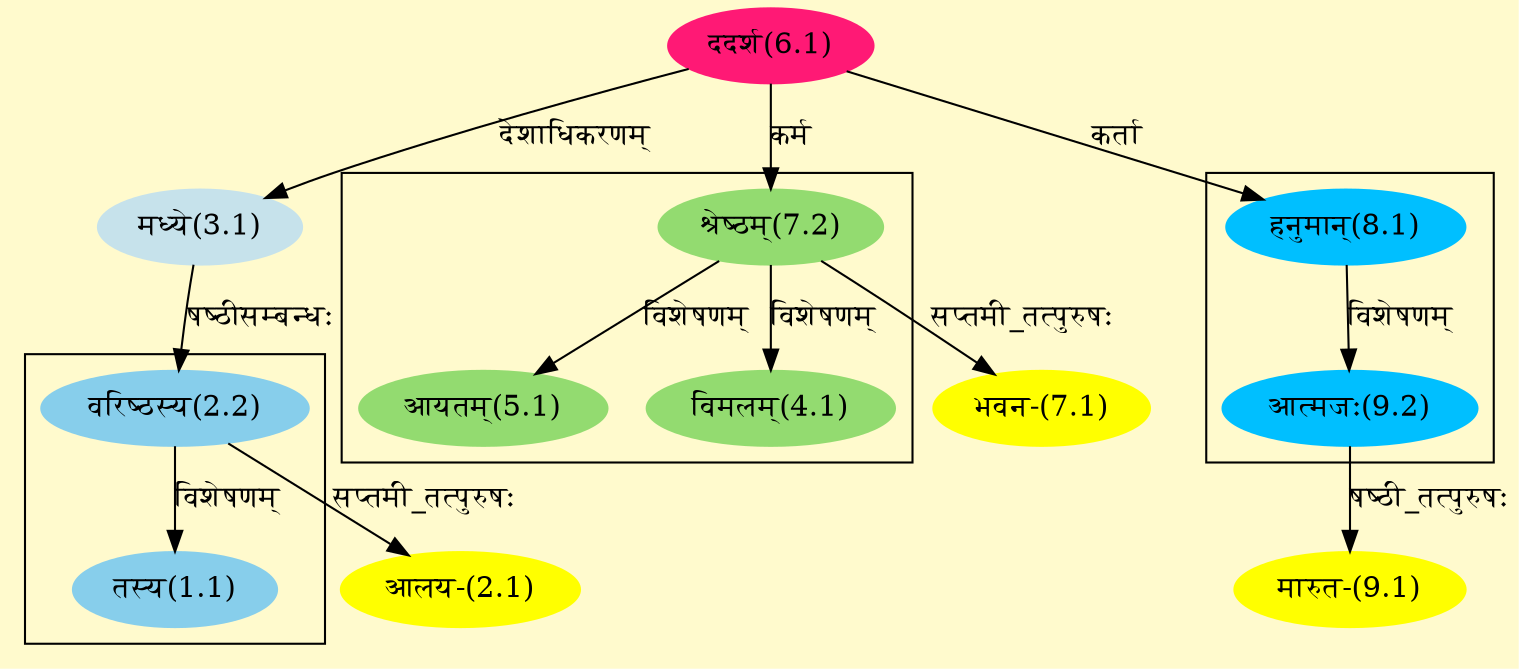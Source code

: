 digraph G{
rankdir=BT;
 compound=true;
 bgcolor="lemonchiffon1";

subgraph cluster_1{
Node1_1 [style=filled, color="#87CEEB" label = "तस्य(1.1)"]
Node2_2 [style=filled, color="#87CEEB" label = "वरिष्ठस्य(2.2)"]

}

subgraph cluster_2{
Node4_1 [style=filled, color="#93DB70" label = "विमलम्(4.1)"]
Node7_2 [style=filled, color="#93DB70" label = "श्रेष्ठम्(7.2)"]
Node5_1 [style=filled, color="#93DB70" label = "आयतम्(5.1)"]

}

subgraph cluster_3{
Node9_2 [style=filled, color="#00BFFF" label = "आत्मजः(9.2)"]
Node8_1 [style=filled, color="#00BFFF" label = "हनुमान्(8.1)"]

}
Node2_1 [style=filled, color="#FFFF00" label = "आलय-(2.1)"]
Node2_2 [style=filled, color="#87CEEB" label = "वरिष्ठस्य(2.2)"]
Node3_1 [style=filled, color="#C6E2EB" label = "मध्ये(3.1)"]
Node6_1 [style=filled, color="#FF1975" label = "ददर्श(6.1)"]
Node [style=filled, color="" label = "()"]
Node7_1 [style=filled, color="#FFFF00" label = "भवन-(7.1)"]
Node7_2 [style=filled, color="#93DB70" label = "श्रेष्ठम्(7.2)"]
Node8_1 [style=filled, color="#00BFFF" label = "हनुमान्(8.1)"]
Node9_1 [style=filled, color="#FFFF00" label = "मारुत-(9.1)"]
Node9_2 [style=filled, color="#00BFFF" label = "आत्मजः(9.2)"]
/* Start of Relations section */

Node1_1 -> Node2_2 [  label="विशेषणम्"  dir="back" ]
Node2_1 -> Node2_2 [  label="सप्तमी_तत्पुरुषः"  dir="back" ]
Node2_2 -> Node3_1 [  label="षष्ठीसम्बन्धः"  dir="back" ]
Node3_1 -> Node6_1 [  label="देशाधिकरणम्"  dir="back" ]
Node4_1 -> Node7_2 [  label="विशेषणम्"  dir="back" ]
Node5_1 -> Node7_2 [  label="विशेषणम्"  dir="back" ]
Node7_1 -> Node7_2 [  label="सप्तमी_तत्पुरुषः"  dir="back" ]
Node7_2 -> Node6_1 [  label="कर्म"  dir="back" ]
Node8_1 -> Node6_1 [  label="कर्ता"  dir="back" ]
Node9_1 -> Node9_2 [  label="षष्ठी_तत्पुरुषः"  dir="back" ]
Node9_2 -> Node8_1 [  label="विशेषणम्"  dir="back" ]
}
